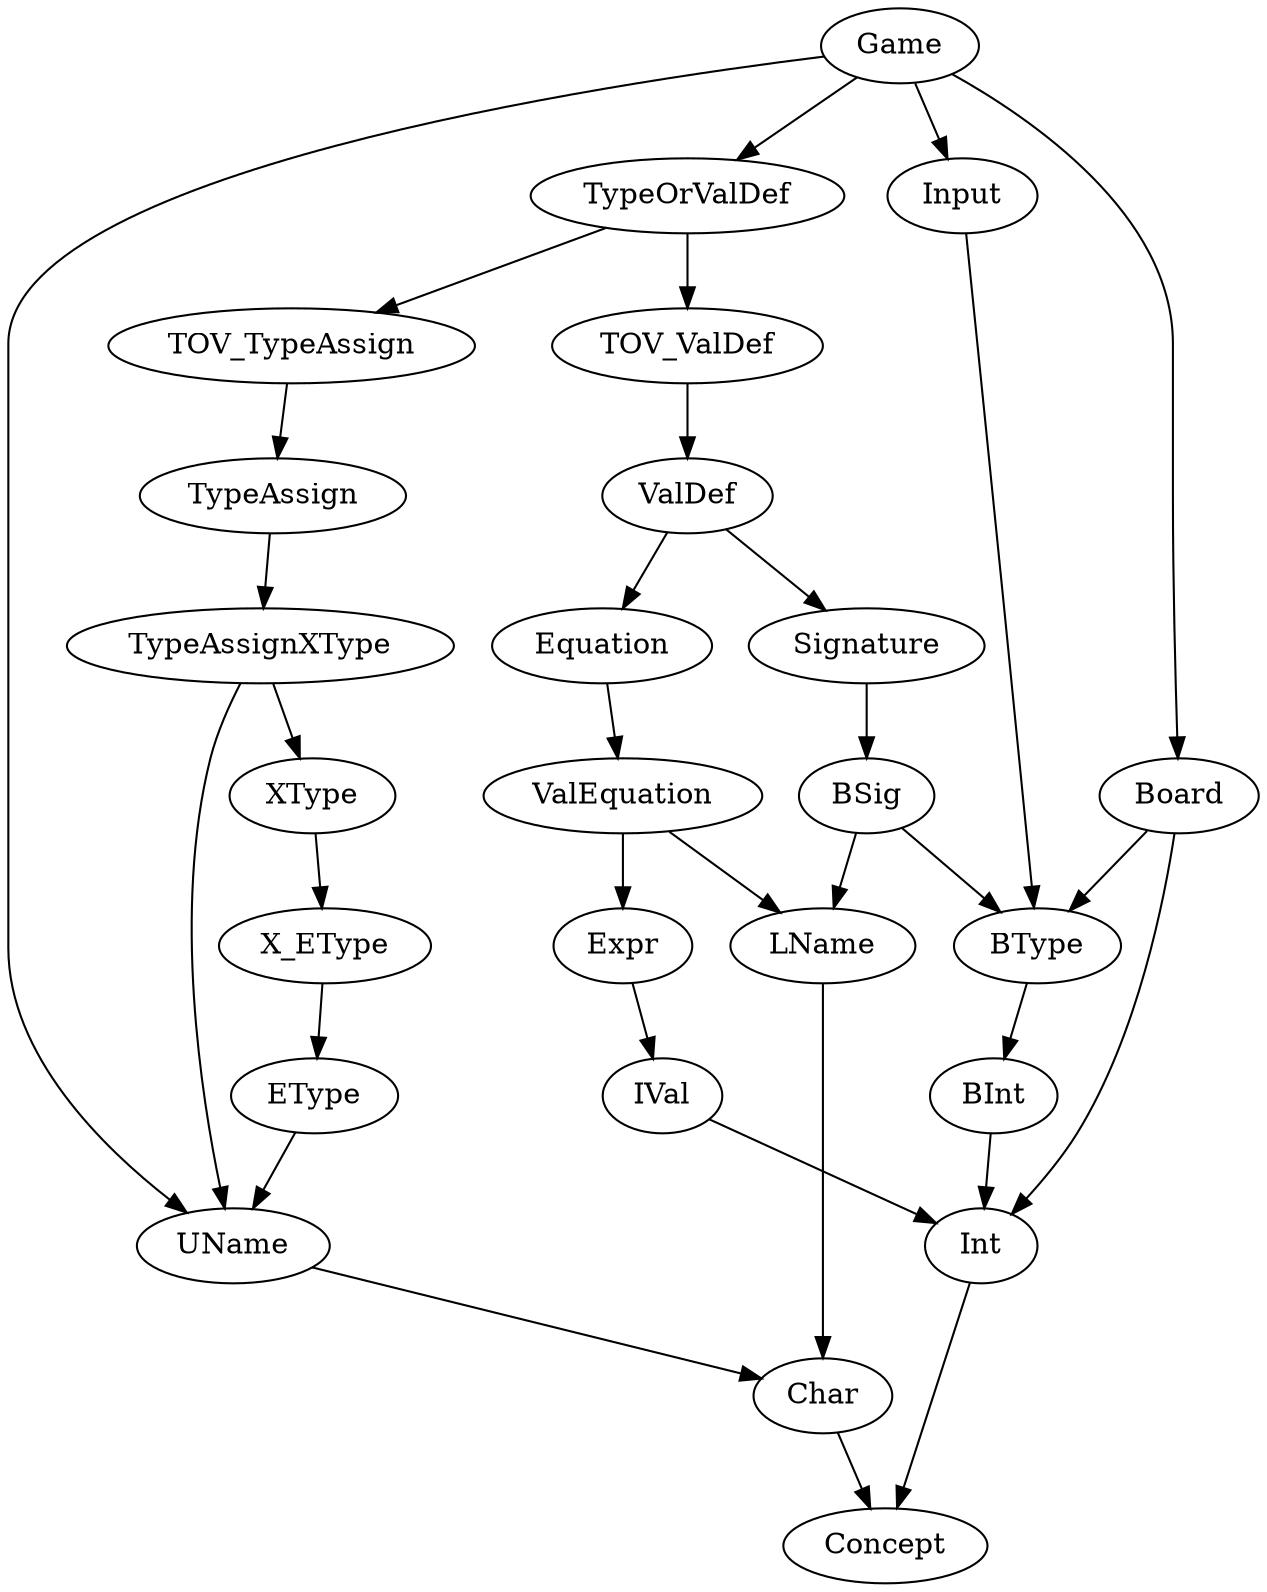strict digraph G {
Game	 [label="Game"];
UName	 [label="UName"];
Char	 [label="Char"];
Concept	 [label="Concept"];
TypeOrValDef	 [label="TypeOrValDef"];
TOV_TypeAssign	 [label="TOV_TypeAssign"];
TypeAssign	 [label="TypeAssign"];
TypeAssignXType	 [label="TypeAssignXType"];
XType	 [label="XType"];
X_EType	 [label="X_EType"];
EType	 [label="EType"];
TOV_ValDef	 [label="TOV_ValDef"];
ValDef	 [label="ValDef"];
Signature	 [label="Signature"];
BSig	 [label="BSig"];
LName	 [label="LName"];
BType	 [label="BType"];
BInt	 [label="BInt"];
Int	 [label="Int"];
Equation	 [label="Equation"];
ValEquation	 [label="ValEquation"];
Expr	 [label="Expr"];
IVal	 [label="IVal"];
Board	 [label="Board"];
Input	 [label="Input"];
Game	->	UName	 [label=""];
Game	->	TypeOrValDef	 [label=""];
Game	->	Board	 [label=""];
Game	->	Input	 [label=""];
UName	->	Char	 [label=""];
Char	->	Concept	 [label=""];
TypeOrValDef	->	TOV_TypeAssign	 [label=""];
TOV_TypeAssign	->	TypeAssign	 [label=""];
TypeAssign	->	TypeAssignXType	 [label=""];
TypeAssignXType	->	UName	 [label=""];
TypeAssignXType	->	XType	 [label=""];
XType	->	X_EType	 [label=""];
X_EType	->	EType	 [label=""];
EType	->	UName	 [label=""];
TypeOrValDef	->	TOV_ValDef	 [label=""];
TOV_ValDef	->	ValDef	 [label=""];
ValDef	->	Signature	 [label=""];
ValDef	->	Equation	 [label=""];
Signature	->	BSig	 [label=""];
BSig	->	LName	 [label=""];
BSig	->	BType	 [label=""];
LName	->	Char	 [label=""];
BType	->	BInt	 [label=""];
BInt	->	Int	 [label=""];
Int	->	Concept	 [label=""];
Equation	->	ValEquation	 [label=""];
ValEquation	->	LName	 [label=""];
ValEquation	->	Expr	 [label=""];
Expr	->	IVal	 [label=""];
IVal	->	Int	 [label=""];
Board	->	Int	 [label=""];
Board	->	BType	 [label=""];
Input	->	BType	 [label=""];

}